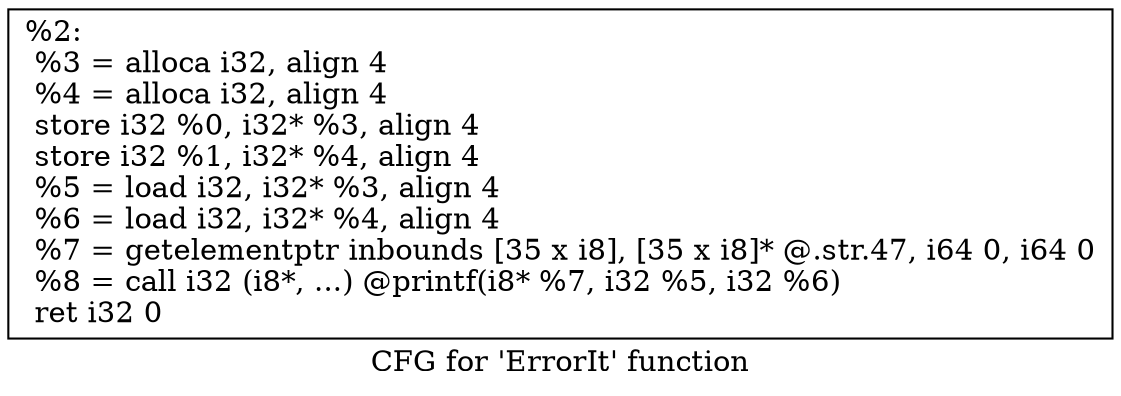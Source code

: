 digraph "CFG for 'ErrorIt' function" {
	label="CFG for 'ErrorIt' function";

	Node0x25c8c30 [shape=record,label="{%2:\l  %3 = alloca i32, align 4\l  %4 = alloca i32, align 4\l  store i32 %0, i32* %3, align 4\l  store i32 %1, i32* %4, align 4\l  %5 = load i32, i32* %3, align 4\l  %6 = load i32, i32* %4, align 4\l  %7 = getelementptr inbounds [35 x i8], [35 x i8]* @.str.47, i64 0, i64 0\l  %8 = call i32 (i8*, ...) @printf(i8* %7, i32 %5, i32 %6)\l  ret i32 0\l}"];
}
